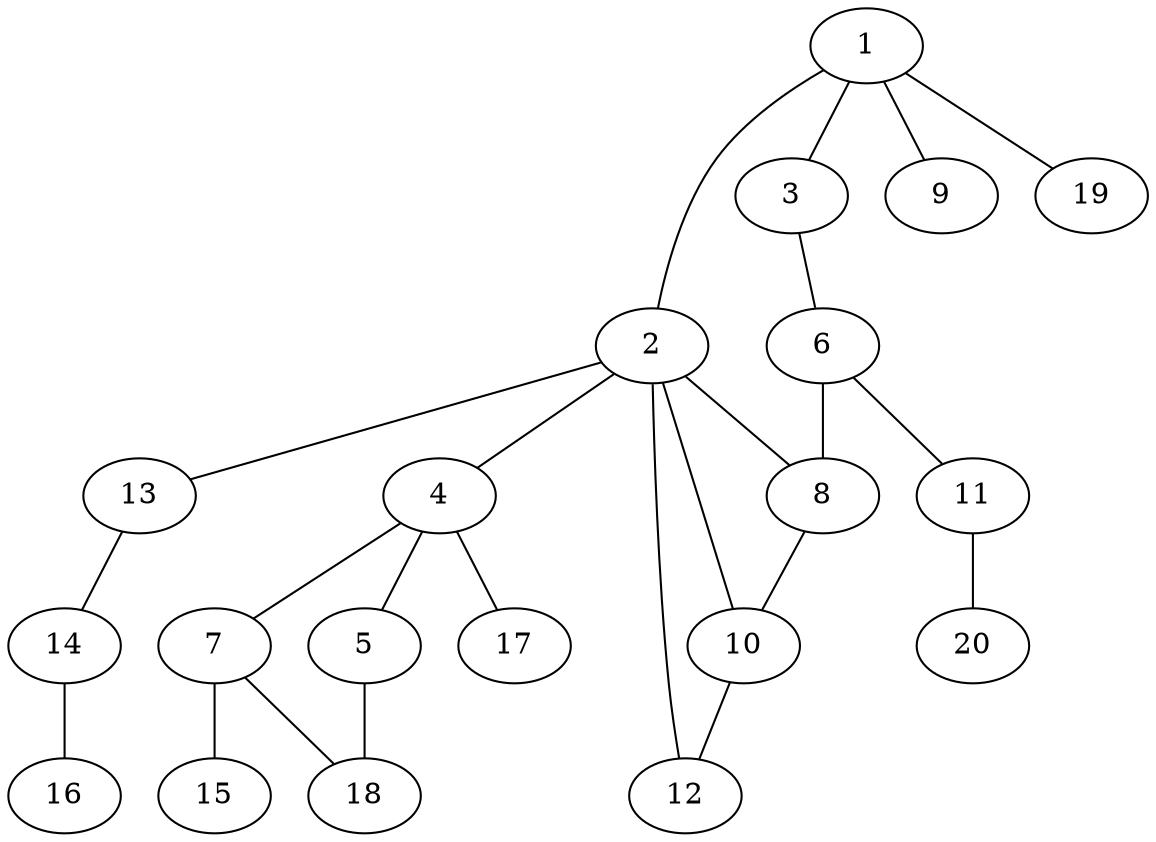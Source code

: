 graph graphname {1--2
1--3
1--9
1--19
2--4
2--8
2--10
2--12
2--13
3--6
4--5
4--7
4--17
5--18
6--8
6--11
7--15
7--18
8--10
10--12
11--20
13--14
14--16
}
